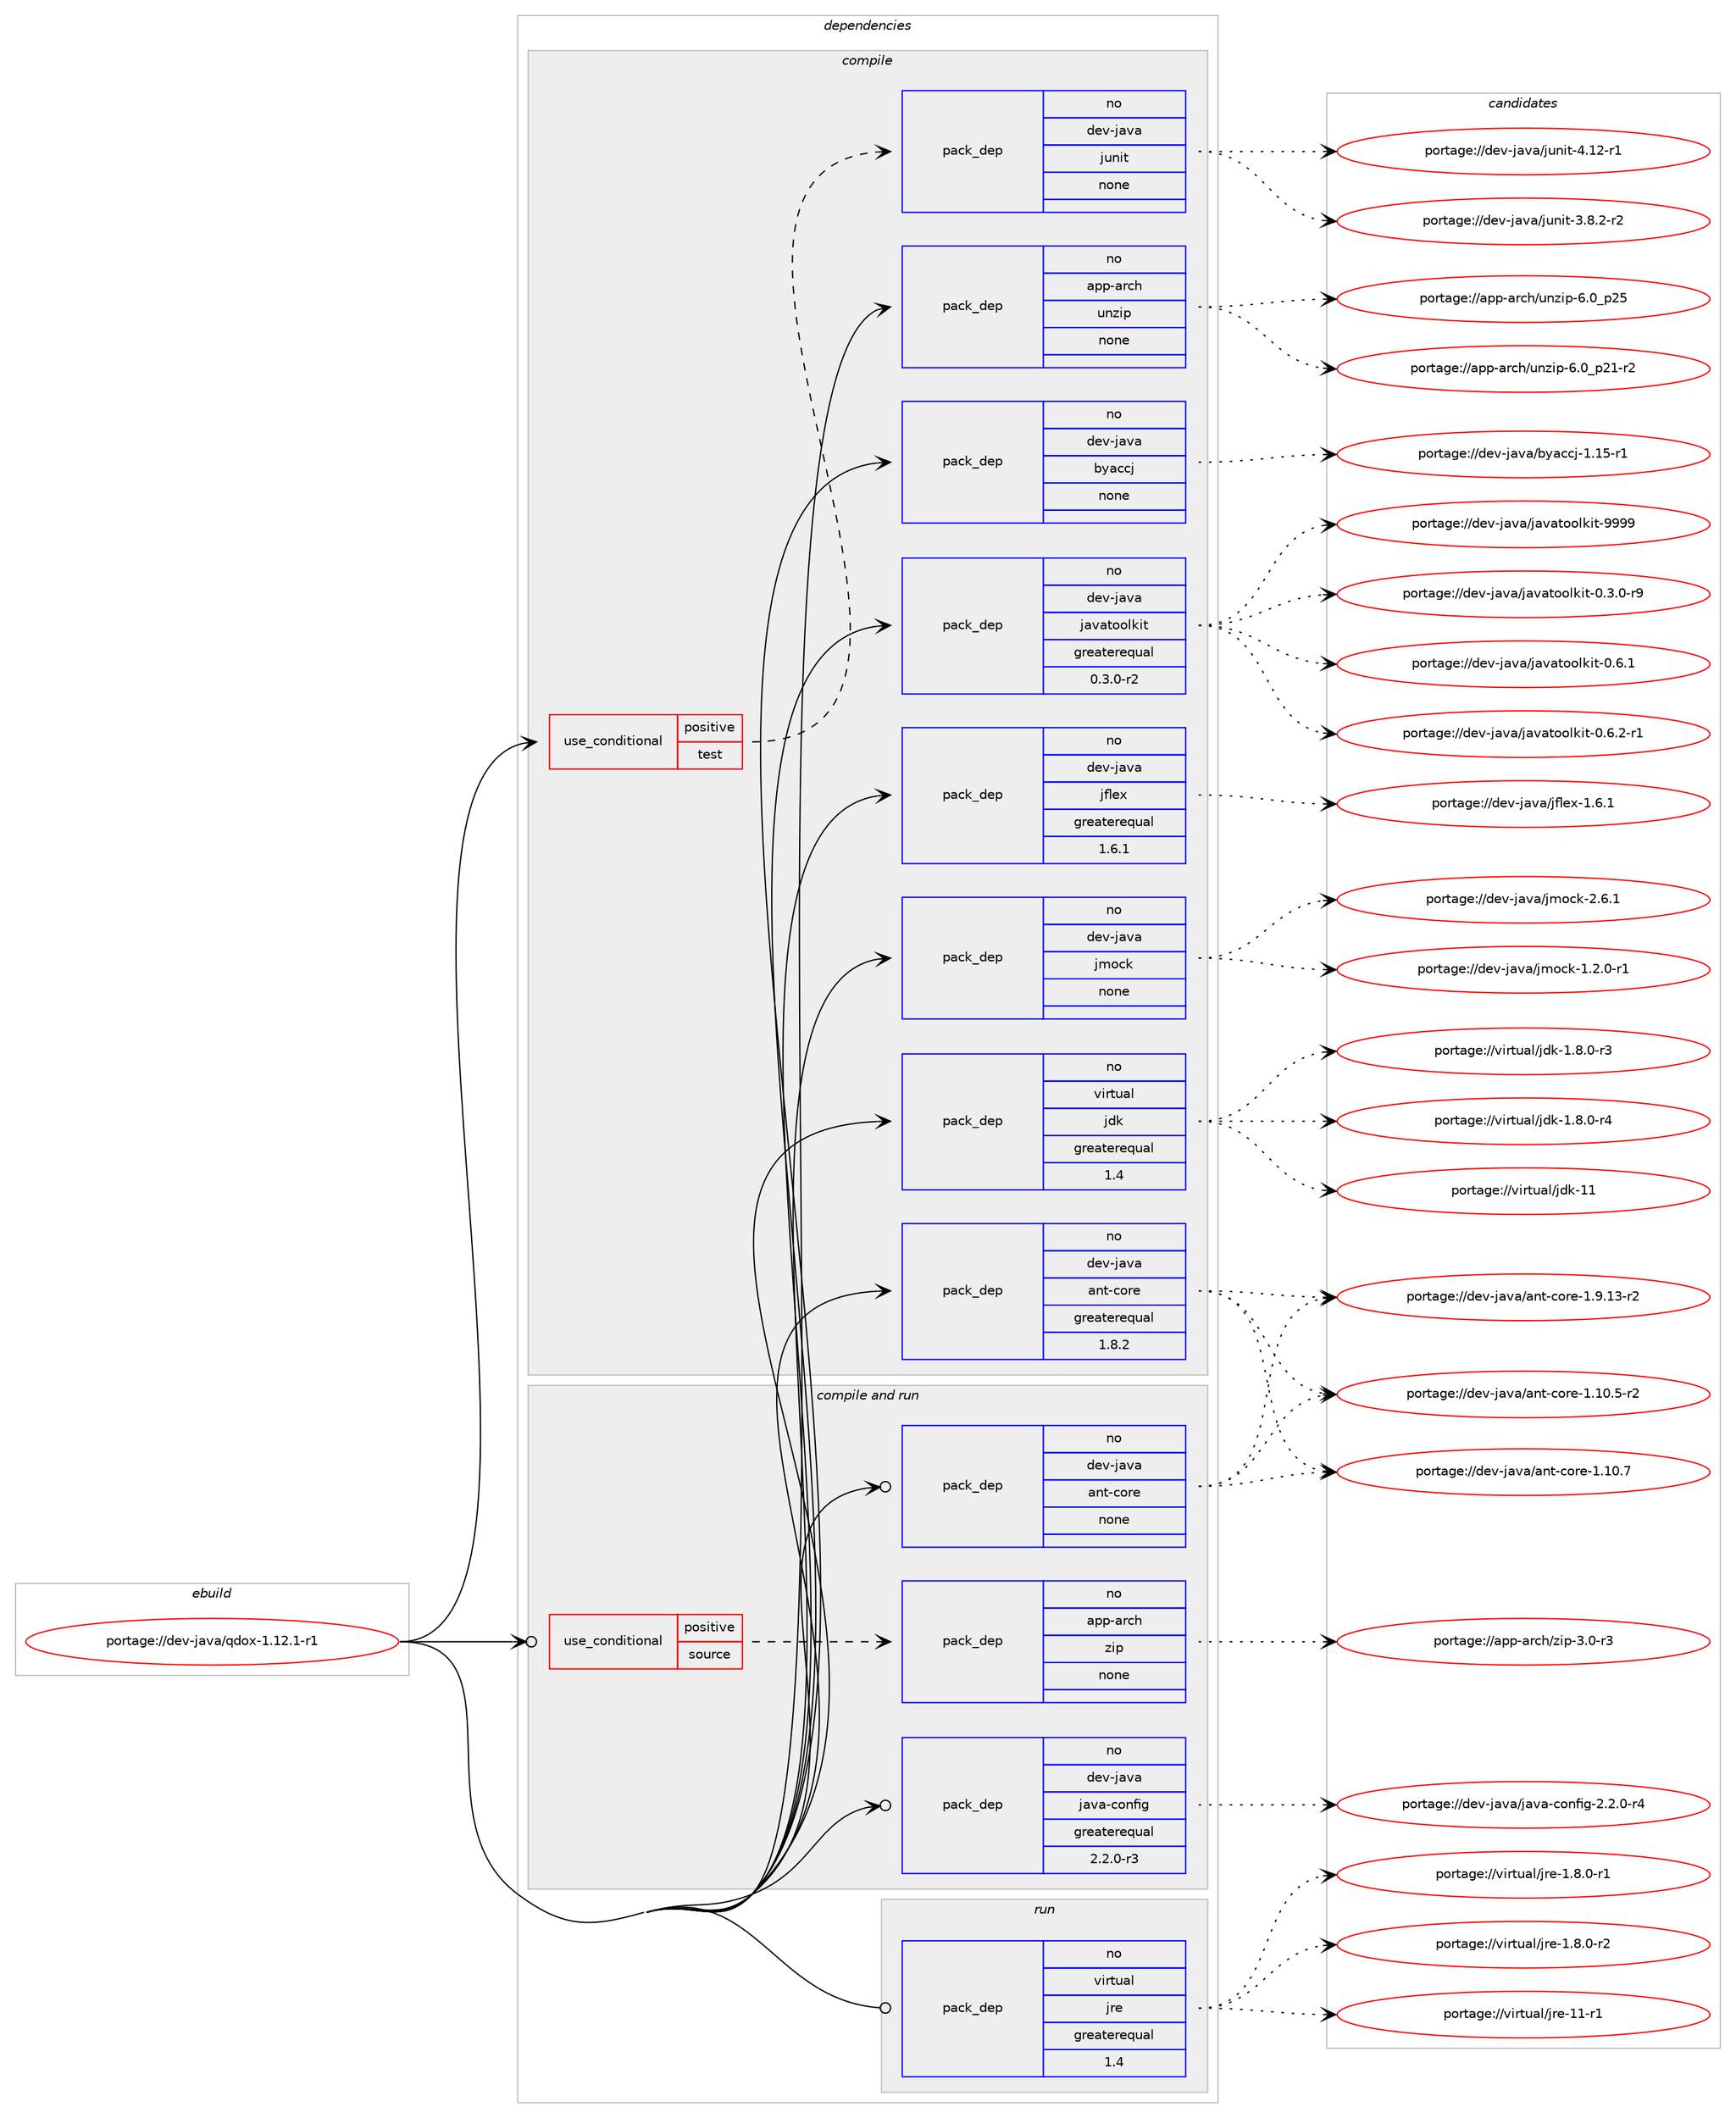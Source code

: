 digraph prolog {

# *************
# Graph options
# *************

newrank=true;
concentrate=true;
compound=true;
graph [rankdir=LR,fontname=Helvetica,fontsize=10,ranksep=1.5];#, ranksep=2.5, nodesep=0.2];
edge  [arrowhead=vee];
node  [fontname=Helvetica,fontsize=10];

# **********
# The ebuild
# **********

subgraph cluster_leftcol {
color=gray;
rank=same;
label=<<i>ebuild</i>>;
id [label="portage://dev-java/qdox-1.12.1-r1", color=red, width=4, href="../dev-java/qdox-1.12.1-r1.svg"];
}

# ****************
# The dependencies
# ****************

subgraph cluster_midcol {
color=gray;
label=<<i>dependencies</i>>;
subgraph cluster_compile {
fillcolor="#eeeeee";
style=filled;
label=<<i>compile</i>>;
subgraph cond18802 {
dependency91445 [label=<<TABLE BORDER="0" CELLBORDER="1" CELLSPACING="0" CELLPADDING="4"><TR><TD ROWSPAN="3" CELLPADDING="10">use_conditional</TD></TR><TR><TD>positive</TD></TR><TR><TD>test</TD></TR></TABLE>>, shape=none, color=red];
subgraph pack69910 {
dependency91446 [label=<<TABLE BORDER="0" CELLBORDER="1" CELLSPACING="0" CELLPADDING="4" WIDTH="220"><TR><TD ROWSPAN="6" CELLPADDING="30">pack_dep</TD></TR><TR><TD WIDTH="110">no</TD></TR><TR><TD>dev-java</TD></TR><TR><TD>junit</TD></TR><TR><TD>none</TD></TR><TR><TD></TD></TR></TABLE>>, shape=none, color=blue];
}
dependency91445:e -> dependency91446:w [weight=20,style="dashed",arrowhead="vee"];
}
id:e -> dependency91445:w [weight=20,style="solid",arrowhead="vee"];
subgraph pack69911 {
dependency91447 [label=<<TABLE BORDER="0" CELLBORDER="1" CELLSPACING="0" CELLPADDING="4" WIDTH="220"><TR><TD ROWSPAN="6" CELLPADDING="30">pack_dep</TD></TR><TR><TD WIDTH="110">no</TD></TR><TR><TD>app-arch</TD></TR><TR><TD>unzip</TD></TR><TR><TD>none</TD></TR><TR><TD></TD></TR></TABLE>>, shape=none, color=blue];
}
id:e -> dependency91447:w [weight=20,style="solid",arrowhead="vee"];
subgraph pack69912 {
dependency91448 [label=<<TABLE BORDER="0" CELLBORDER="1" CELLSPACING="0" CELLPADDING="4" WIDTH="220"><TR><TD ROWSPAN="6" CELLPADDING="30">pack_dep</TD></TR><TR><TD WIDTH="110">no</TD></TR><TR><TD>dev-java</TD></TR><TR><TD>ant-core</TD></TR><TR><TD>greaterequal</TD></TR><TR><TD>1.8.2</TD></TR></TABLE>>, shape=none, color=blue];
}
id:e -> dependency91448:w [weight=20,style="solid",arrowhead="vee"];
subgraph pack69913 {
dependency91449 [label=<<TABLE BORDER="0" CELLBORDER="1" CELLSPACING="0" CELLPADDING="4" WIDTH="220"><TR><TD ROWSPAN="6" CELLPADDING="30">pack_dep</TD></TR><TR><TD WIDTH="110">no</TD></TR><TR><TD>dev-java</TD></TR><TR><TD>byaccj</TD></TR><TR><TD>none</TD></TR><TR><TD></TD></TR></TABLE>>, shape=none, color=blue];
}
id:e -> dependency91449:w [weight=20,style="solid",arrowhead="vee"];
subgraph pack69914 {
dependency91450 [label=<<TABLE BORDER="0" CELLBORDER="1" CELLSPACING="0" CELLPADDING="4" WIDTH="220"><TR><TD ROWSPAN="6" CELLPADDING="30">pack_dep</TD></TR><TR><TD WIDTH="110">no</TD></TR><TR><TD>dev-java</TD></TR><TR><TD>javatoolkit</TD></TR><TR><TD>greaterequal</TD></TR><TR><TD>0.3.0-r2</TD></TR></TABLE>>, shape=none, color=blue];
}
id:e -> dependency91450:w [weight=20,style="solid",arrowhead="vee"];
subgraph pack69915 {
dependency91451 [label=<<TABLE BORDER="0" CELLBORDER="1" CELLSPACING="0" CELLPADDING="4" WIDTH="220"><TR><TD ROWSPAN="6" CELLPADDING="30">pack_dep</TD></TR><TR><TD WIDTH="110">no</TD></TR><TR><TD>dev-java</TD></TR><TR><TD>jflex</TD></TR><TR><TD>greaterequal</TD></TR><TR><TD>1.6.1</TD></TR></TABLE>>, shape=none, color=blue];
}
id:e -> dependency91451:w [weight=20,style="solid",arrowhead="vee"];
subgraph pack69916 {
dependency91452 [label=<<TABLE BORDER="0" CELLBORDER="1" CELLSPACING="0" CELLPADDING="4" WIDTH="220"><TR><TD ROWSPAN="6" CELLPADDING="30">pack_dep</TD></TR><TR><TD WIDTH="110">no</TD></TR><TR><TD>dev-java</TD></TR><TR><TD>jmock</TD></TR><TR><TD>none</TD></TR><TR><TD></TD></TR></TABLE>>, shape=none, color=blue];
}
id:e -> dependency91452:w [weight=20,style="solid",arrowhead="vee"];
subgraph pack69917 {
dependency91453 [label=<<TABLE BORDER="0" CELLBORDER="1" CELLSPACING="0" CELLPADDING="4" WIDTH="220"><TR><TD ROWSPAN="6" CELLPADDING="30">pack_dep</TD></TR><TR><TD WIDTH="110">no</TD></TR><TR><TD>virtual</TD></TR><TR><TD>jdk</TD></TR><TR><TD>greaterequal</TD></TR><TR><TD>1.4</TD></TR></TABLE>>, shape=none, color=blue];
}
id:e -> dependency91453:w [weight=20,style="solid",arrowhead="vee"];
}
subgraph cluster_compileandrun {
fillcolor="#eeeeee";
style=filled;
label=<<i>compile and run</i>>;
subgraph cond18803 {
dependency91454 [label=<<TABLE BORDER="0" CELLBORDER="1" CELLSPACING="0" CELLPADDING="4"><TR><TD ROWSPAN="3" CELLPADDING="10">use_conditional</TD></TR><TR><TD>positive</TD></TR><TR><TD>source</TD></TR></TABLE>>, shape=none, color=red];
subgraph pack69918 {
dependency91455 [label=<<TABLE BORDER="0" CELLBORDER="1" CELLSPACING="0" CELLPADDING="4" WIDTH="220"><TR><TD ROWSPAN="6" CELLPADDING="30">pack_dep</TD></TR><TR><TD WIDTH="110">no</TD></TR><TR><TD>app-arch</TD></TR><TR><TD>zip</TD></TR><TR><TD>none</TD></TR><TR><TD></TD></TR></TABLE>>, shape=none, color=blue];
}
dependency91454:e -> dependency91455:w [weight=20,style="dashed",arrowhead="vee"];
}
id:e -> dependency91454:w [weight=20,style="solid",arrowhead="odotvee"];
subgraph pack69919 {
dependency91456 [label=<<TABLE BORDER="0" CELLBORDER="1" CELLSPACING="0" CELLPADDING="4" WIDTH="220"><TR><TD ROWSPAN="6" CELLPADDING="30">pack_dep</TD></TR><TR><TD WIDTH="110">no</TD></TR><TR><TD>dev-java</TD></TR><TR><TD>ant-core</TD></TR><TR><TD>none</TD></TR><TR><TD></TD></TR></TABLE>>, shape=none, color=blue];
}
id:e -> dependency91456:w [weight=20,style="solid",arrowhead="odotvee"];
subgraph pack69920 {
dependency91457 [label=<<TABLE BORDER="0" CELLBORDER="1" CELLSPACING="0" CELLPADDING="4" WIDTH="220"><TR><TD ROWSPAN="6" CELLPADDING="30">pack_dep</TD></TR><TR><TD WIDTH="110">no</TD></TR><TR><TD>dev-java</TD></TR><TR><TD>java-config</TD></TR><TR><TD>greaterequal</TD></TR><TR><TD>2.2.0-r3</TD></TR></TABLE>>, shape=none, color=blue];
}
id:e -> dependency91457:w [weight=20,style="solid",arrowhead="odotvee"];
}
subgraph cluster_run {
fillcolor="#eeeeee";
style=filled;
label=<<i>run</i>>;
subgraph pack69921 {
dependency91458 [label=<<TABLE BORDER="0" CELLBORDER="1" CELLSPACING="0" CELLPADDING="4" WIDTH="220"><TR><TD ROWSPAN="6" CELLPADDING="30">pack_dep</TD></TR><TR><TD WIDTH="110">no</TD></TR><TR><TD>virtual</TD></TR><TR><TD>jre</TD></TR><TR><TD>greaterequal</TD></TR><TR><TD>1.4</TD></TR></TABLE>>, shape=none, color=blue];
}
id:e -> dependency91458:w [weight=20,style="solid",arrowhead="odot"];
}
}

# **************
# The candidates
# **************

subgraph cluster_choices {
rank=same;
color=gray;
label=<<i>candidates</i>>;

subgraph choice69910 {
color=black;
nodesep=1;
choiceportage100101118451069711897471061171101051164551465646504511450 [label="portage://dev-java/junit-3.8.2-r2", color=red, width=4,href="../dev-java/junit-3.8.2-r2.svg"];
choiceportage1001011184510697118974710611711010511645524649504511449 [label="portage://dev-java/junit-4.12-r1", color=red, width=4,href="../dev-java/junit-4.12-r1.svg"];
dependency91446:e -> choiceportage100101118451069711897471061171101051164551465646504511450:w [style=dotted,weight="100"];
dependency91446:e -> choiceportage1001011184510697118974710611711010511645524649504511449:w [style=dotted,weight="100"];
}
subgraph choice69911 {
color=black;
nodesep=1;
choiceportage9711211245971149910447117110122105112455446489511250494511450 [label="portage://app-arch/unzip-6.0_p21-r2", color=red, width=4,href="../app-arch/unzip-6.0_p21-r2.svg"];
choiceportage971121124597114991044711711012210511245544648951125053 [label="portage://app-arch/unzip-6.0_p25", color=red, width=4,href="../app-arch/unzip-6.0_p25.svg"];
dependency91447:e -> choiceportage9711211245971149910447117110122105112455446489511250494511450:w [style=dotted,weight="100"];
dependency91447:e -> choiceportage971121124597114991044711711012210511245544648951125053:w [style=dotted,weight="100"];
}
subgraph choice69912 {
color=black;
nodesep=1;
choiceportage10010111845106971189747971101164599111114101454946494846534511450 [label="portage://dev-java/ant-core-1.10.5-r2", color=red, width=4,href="../dev-java/ant-core-1.10.5-r2.svg"];
choiceportage1001011184510697118974797110116459911111410145494649484655 [label="portage://dev-java/ant-core-1.10.7", color=red, width=4,href="../dev-java/ant-core-1.10.7.svg"];
choiceportage10010111845106971189747971101164599111114101454946574649514511450 [label="portage://dev-java/ant-core-1.9.13-r2", color=red, width=4,href="../dev-java/ant-core-1.9.13-r2.svg"];
dependency91448:e -> choiceportage10010111845106971189747971101164599111114101454946494846534511450:w [style=dotted,weight="100"];
dependency91448:e -> choiceportage1001011184510697118974797110116459911111410145494649484655:w [style=dotted,weight="100"];
dependency91448:e -> choiceportage10010111845106971189747971101164599111114101454946574649514511450:w [style=dotted,weight="100"];
}
subgraph choice69913 {
color=black;
nodesep=1;
choiceportage100101118451069711897479812197999910645494649534511449 [label="portage://dev-java/byaccj-1.15-r1", color=red, width=4,href="../dev-java/byaccj-1.15-r1.svg"];
dependency91449:e -> choiceportage100101118451069711897479812197999910645494649534511449:w [style=dotted,weight="100"];
}
subgraph choice69914 {
color=black;
nodesep=1;
choiceportage1001011184510697118974710697118971161111111081071051164548465146484511457 [label="portage://dev-java/javatoolkit-0.3.0-r9", color=red, width=4,href="../dev-java/javatoolkit-0.3.0-r9.svg"];
choiceportage100101118451069711897471069711897116111111108107105116454846544649 [label="portage://dev-java/javatoolkit-0.6.1", color=red, width=4,href="../dev-java/javatoolkit-0.6.1.svg"];
choiceportage1001011184510697118974710697118971161111111081071051164548465446504511449 [label="portage://dev-java/javatoolkit-0.6.2-r1", color=red, width=4,href="../dev-java/javatoolkit-0.6.2-r1.svg"];
choiceportage1001011184510697118974710697118971161111111081071051164557575757 [label="portage://dev-java/javatoolkit-9999", color=red, width=4,href="../dev-java/javatoolkit-9999.svg"];
dependency91450:e -> choiceportage1001011184510697118974710697118971161111111081071051164548465146484511457:w [style=dotted,weight="100"];
dependency91450:e -> choiceportage100101118451069711897471069711897116111111108107105116454846544649:w [style=dotted,weight="100"];
dependency91450:e -> choiceportage1001011184510697118974710697118971161111111081071051164548465446504511449:w [style=dotted,weight="100"];
dependency91450:e -> choiceportage1001011184510697118974710697118971161111111081071051164557575757:w [style=dotted,weight="100"];
}
subgraph choice69915 {
color=black;
nodesep=1;
choiceportage10010111845106971189747106102108101120454946544649 [label="portage://dev-java/jflex-1.6.1", color=red, width=4,href="../dev-java/jflex-1.6.1.svg"];
dependency91451:e -> choiceportage10010111845106971189747106102108101120454946544649:w [style=dotted,weight="100"];
}
subgraph choice69916 {
color=black;
nodesep=1;
choiceportage10010111845106971189747106109111991074549465046484511449 [label="portage://dev-java/jmock-1.2.0-r1", color=red, width=4,href="../dev-java/jmock-1.2.0-r1.svg"];
choiceportage1001011184510697118974710610911199107455046544649 [label="portage://dev-java/jmock-2.6.1", color=red, width=4,href="../dev-java/jmock-2.6.1.svg"];
dependency91452:e -> choiceportage10010111845106971189747106109111991074549465046484511449:w [style=dotted,weight="100"];
dependency91452:e -> choiceportage1001011184510697118974710610911199107455046544649:w [style=dotted,weight="100"];
}
subgraph choice69917 {
color=black;
nodesep=1;
choiceportage11810511411611797108471061001074549465646484511451 [label="portage://virtual/jdk-1.8.0-r3", color=red, width=4,href="../virtual/jdk-1.8.0-r3.svg"];
choiceportage11810511411611797108471061001074549465646484511452 [label="portage://virtual/jdk-1.8.0-r4", color=red, width=4,href="../virtual/jdk-1.8.0-r4.svg"];
choiceportage1181051141161179710847106100107454949 [label="portage://virtual/jdk-11", color=red, width=4,href="../virtual/jdk-11.svg"];
dependency91453:e -> choiceportage11810511411611797108471061001074549465646484511451:w [style=dotted,weight="100"];
dependency91453:e -> choiceportage11810511411611797108471061001074549465646484511452:w [style=dotted,weight="100"];
dependency91453:e -> choiceportage1181051141161179710847106100107454949:w [style=dotted,weight="100"];
}
subgraph choice69918 {
color=black;
nodesep=1;
choiceportage9711211245971149910447122105112455146484511451 [label="portage://app-arch/zip-3.0-r3", color=red, width=4,href="../app-arch/zip-3.0-r3.svg"];
dependency91455:e -> choiceportage9711211245971149910447122105112455146484511451:w [style=dotted,weight="100"];
}
subgraph choice69919 {
color=black;
nodesep=1;
choiceportage10010111845106971189747971101164599111114101454946494846534511450 [label="portage://dev-java/ant-core-1.10.5-r2", color=red, width=4,href="../dev-java/ant-core-1.10.5-r2.svg"];
choiceportage1001011184510697118974797110116459911111410145494649484655 [label="portage://dev-java/ant-core-1.10.7", color=red, width=4,href="../dev-java/ant-core-1.10.7.svg"];
choiceportage10010111845106971189747971101164599111114101454946574649514511450 [label="portage://dev-java/ant-core-1.9.13-r2", color=red, width=4,href="../dev-java/ant-core-1.9.13-r2.svg"];
dependency91456:e -> choiceportage10010111845106971189747971101164599111114101454946494846534511450:w [style=dotted,weight="100"];
dependency91456:e -> choiceportage1001011184510697118974797110116459911111410145494649484655:w [style=dotted,weight="100"];
dependency91456:e -> choiceportage10010111845106971189747971101164599111114101454946574649514511450:w [style=dotted,weight="100"];
}
subgraph choice69920 {
color=black;
nodesep=1;
choiceportage10010111845106971189747106971189745991111101021051034550465046484511452 [label="portage://dev-java/java-config-2.2.0-r4", color=red, width=4,href="../dev-java/java-config-2.2.0-r4.svg"];
dependency91457:e -> choiceportage10010111845106971189747106971189745991111101021051034550465046484511452:w [style=dotted,weight="100"];
}
subgraph choice69921 {
color=black;
nodesep=1;
choiceportage11810511411611797108471061141014549465646484511449 [label="portage://virtual/jre-1.8.0-r1", color=red, width=4,href="../virtual/jre-1.8.0-r1.svg"];
choiceportage11810511411611797108471061141014549465646484511450 [label="portage://virtual/jre-1.8.0-r2", color=red, width=4,href="../virtual/jre-1.8.0-r2.svg"];
choiceportage11810511411611797108471061141014549494511449 [label="portage://virtual/jre-11-r1", color=red, width=4,href="../virtual/jre-11-r1.svg"];
dependency91458:e -> choiceportage11810511411611797108471061141014549465646484511449:w [style=dotted,weight="100"];
dependency91458:e -> choiceportage11810511411611797108471061141014549465646484511450:w [style=dotted,weight="100"];
dependency91458:e -> choiceportage11810511411611797108471061141014549494511449:w [style=dotted,weight="100"];
}
}

}
